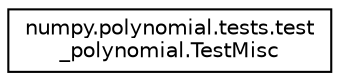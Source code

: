 digraph "Graphical Class Hierarchy"
{
 // LATEX_PDF_SIZE
  edge [fontname="Helvetica",fontsize="10",labelfontname="Helvetica",labelfontsize="10"];
  node [fontname="Helvetica",fontsize="10",shape=record];
  rankdir="LR";
  Node0 [label="numpy.polynomial.tests.test\l_polynomial.TestMisc",height=0.2,width=0.4,color="black", fillcolor="white", style="filled",URL="$classnumpy_1_1polynomial_1_1tests_1_1test__polynomial_1_1TestMisc.html",tooltip=" "];
}

